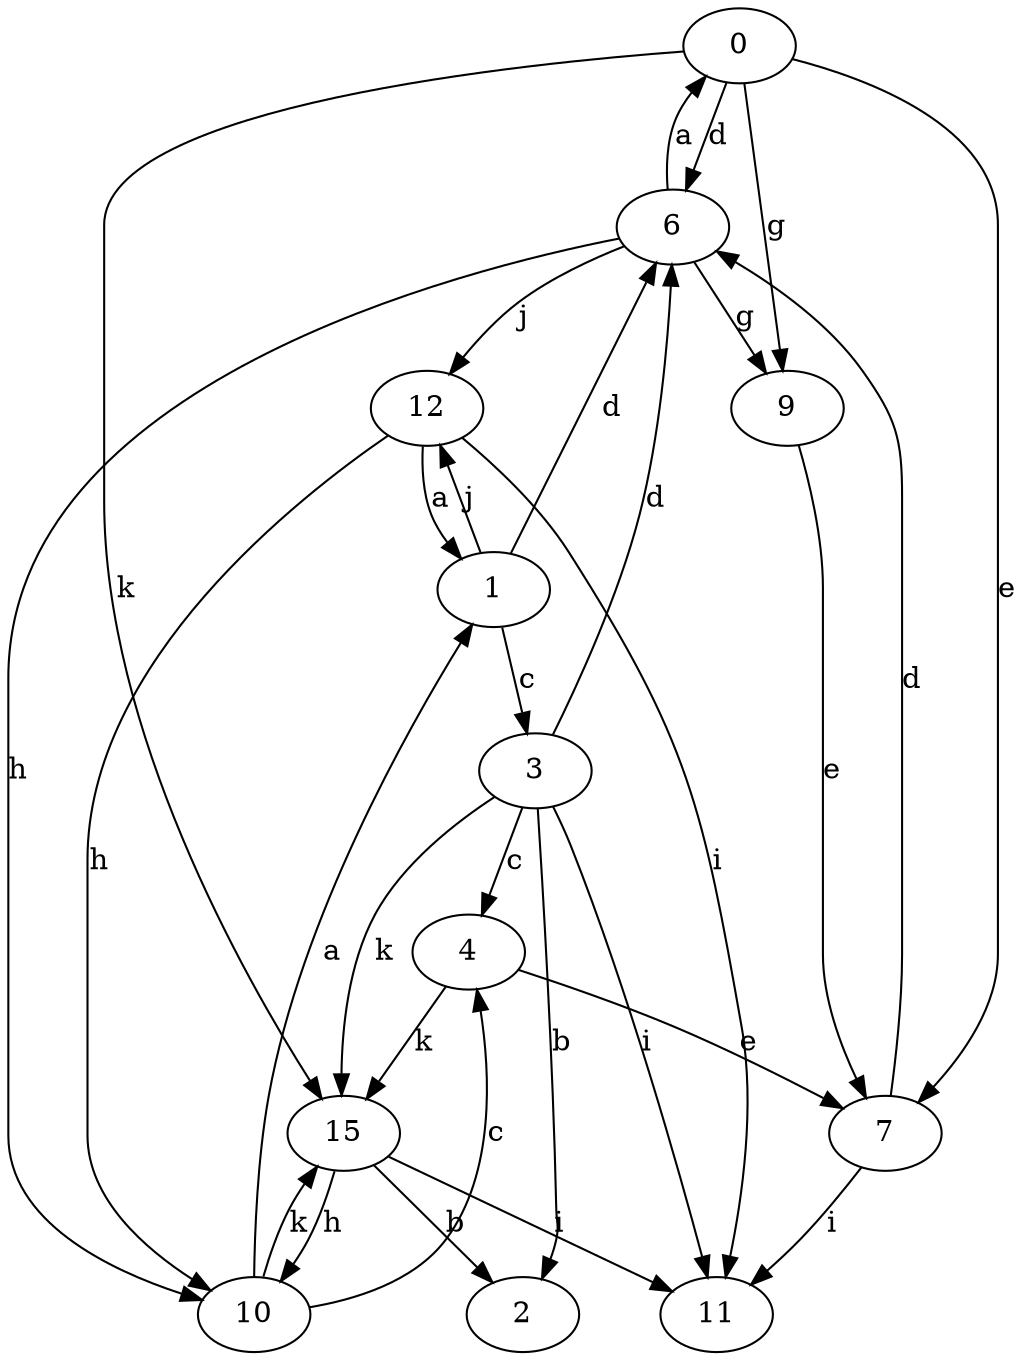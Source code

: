 strict digraph  {
0;
1;
2;
3;
4;
6;
7;
9;
10;
11;
12;
15;
0 -> 6  [label=d];
0 -> 7  [label=e];
0 -> 9  [label=g];
0 -> 15  [label=k];
1 -> 3  [label=c];
1 -> 6  [label=d];
1 -> 12  [label=j];
3 -> 2  [label=b];
3 -> 4  [label=c];
3 -> 6  [label=d];
3 -> 11  [label=i];
3 -> 15  [label=k];
4 -> 7  [label=e];
4 -> 15  [label=k];
6 -> 0  [label=a];
6 -> 9  [label=g];
6 -> 10  [label=h];
6 -> 12  [label=j];
7 -> 6  [label=d];
7 -> 11  [label=i];
9 -> 7  [label=e];
10 -> 1  [label=a];
10 -> 4  [label=c];
10 -> 15  [label=k];
12 -> 1  [label=a];
12 -> 10  [label=h];
12 -> 11  [label=i];
15 -> 2  [label=b];
15 -> 10  [label=h];
15 -> 11  [label=i];
}
